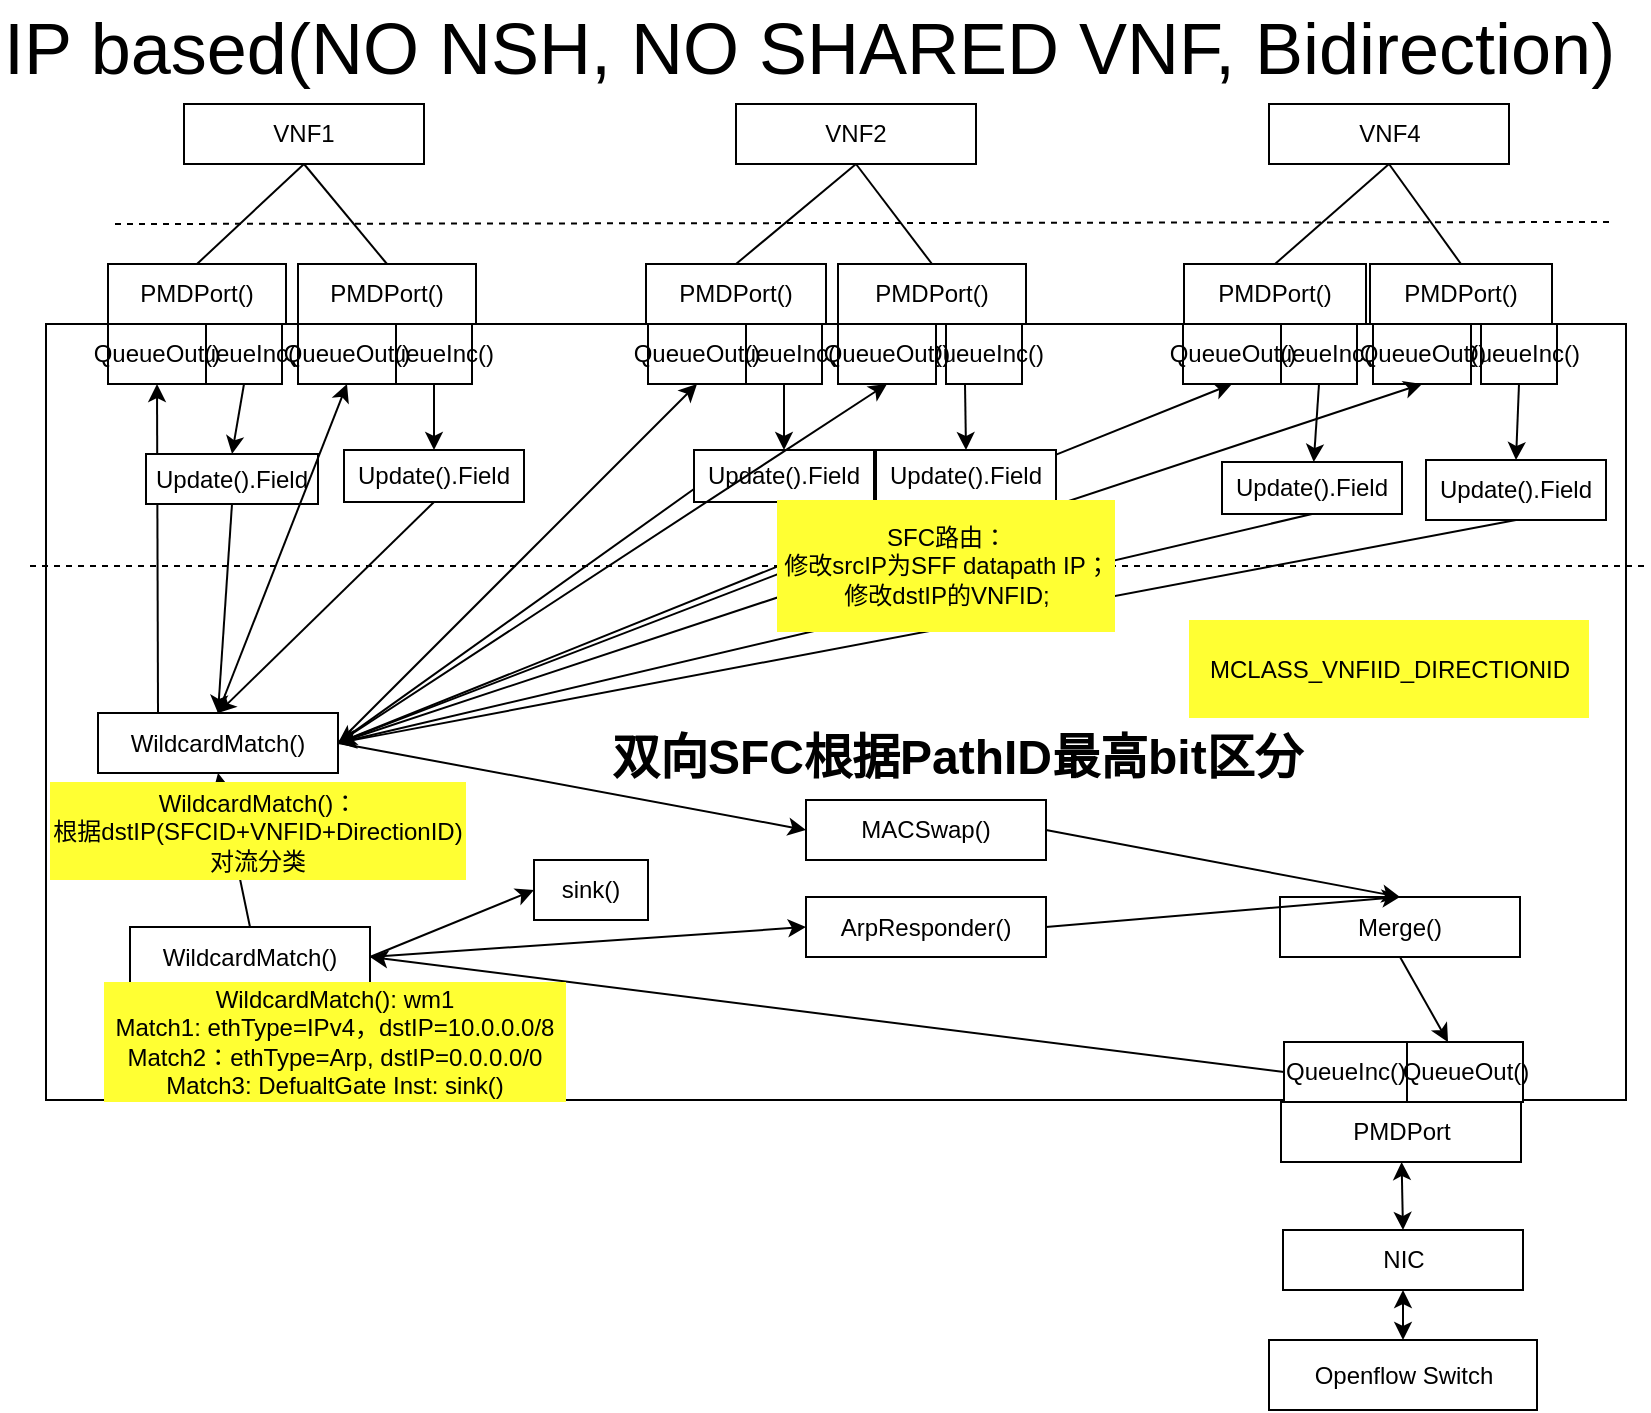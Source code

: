 <mxfile version="10.9.5" type="device"><diagram name="页-1" id="页-1"><mxGraphModel dx="285" dy="612" grid="1" gridSize="10" guides="1" tooltips="1" connect="1" arrows="1" fold="1" page="1" pageScale="1" pageWidth="827" pageHeight="1169" math="0" shadow="0"><root><mxCell id="0"/><mxCell id="1" parent="0"/><mxCell id="xbQShqGJ_ae4azPiM4kQ-2" value="" style="rounded=0;whiteSpace=wrap;html=1;" parent="1" vertex="1"><mxGeometry x="850" y="172" width="790" height="388" as="geometry"/></mxCell><mxCell id="xbQShqGJ_ae4azPiM4kQ-3" value="PMDPort" style="rounded=0;whiteSpace=wrap;html=1;" parent="1" vertex="1"><mxGeometry x="1467.5" y="561" width="120" height="30" as="geometry"/></mxCell><mxCell id="xbQShqGJ_ae4azPiM4kQ-7" value="" style="endArrow=none;dashed=1;html=1;" parent="1" edge="1"><mxGeometry width="50" height="50" relative="1" as="geometry"><mxPoint x="884.5" y="122.0" as="sourcePoint"/><mxPoint x="1634.5" y="121" as="targetPoint"/></mxGeometry></mxCell><mxCell id="xbQShqGJ_ae4azPiM4kQ-8" value="Merge()" style="rounded=0;whiteSpace=wrap;html=1;" parent="1" vertex="1"><mxGeometry x="1467" y="458.5" width="120" height="30" as="geometry"/></mxCell><mxCell id="xbQShqGJ_ae4azPiM4kQ-9" value="" style="endArrow=classic;html=1;exitX=0.5;exitY=1;exitDx=0;exitDy=0;" parent="1" source="xbQShqGJ_ae4azPiM4kQ-8" target="SxuDP65ocKxSVcc3-qog-3" edge="1"><mxGeometry width="50" height="50" relative="1" as="geometry"><mxPoint x="1040.5" y="487.5" as="sourcePoint"/><mxPoint x="1260.5" y="367.5" as="targetPoint"/></mxGeometry></mxCell><mxCell id="xbQShqGJ_ae4azPiM4kQ-10" value="VNF1" style="rounded=0;whiteSpace=wrap;html=1;" parent="1" vertex="1"><mxGeometry x="919" y="62" width="120" height="30" as="geometry"/></mxCell><mxCell id="xbQShqGJ_ae4azPiM4kQ-11" value="VNF2" style="rounded=0;whiteSpace=wrap;html=1;" parent="1" vertex="1"><mxGeometry x="1195" y="62" width="120" height="30" as="geometry"/></mxCell><mxCell id="xbQShqGJ_ae4azPiM4kQ-12" value="PMDPort()" style="rounded=0;whiteSpace=wrap;html=1;" parent="1" vertex="1"><mxGeometry x="881" y="142" width="89" height="30" as="geometry"/></mxCell><mxCell id="xbQShqGJ_ae4azPiM4kQ-13" value="PMDPort()" style="rounded=0;whiteSpace=wrap;html=1;" parent="1" vertex="1"><mxGeometry x="1150" y="142" width="90" height="30" as="geometry"/></mxCell><mxCell id="xbQShqGJ_ae4azPiM4kQ-14" value="" style="endArrow=none;html=1;entryX=0.5;entryY=1;entryDx=0;entryDy=0;exitX=0.5;exitY=0;exitDx=0;exitDy=0;" parent="1" source="xbQShqGJ_ae4azPiM4kQ-12" target="xbQShqGJ_ae4azPiM4kQ-10" edge="1"><mxGeometry width="50" height="50" relative="1" as="geometry"><mxPoint x="1484.929" y="122.286" as="sourcePoint"/><mxPoint x="1484.929" y="32.286" as="targetPoint"/></mxGeometry></mxCell><mxCell id="xbQShqGJ_ae4azPiM4kQ-15" value="" style="endArrow=none;html=1;entryX=0.5;entryY=1;entryDx=0;entryDy=0;exitX=0.5;exitY=0;exitDx=0;exitDy=0;" parent="1" source="xbQShqGJ_ae4azPiM4kQ-13" target="xbQShqGJ_ae4azPiM4kQ-11" edge="1"><mxGeometry width="50" height="50" relative="1" as="geometry"><mxPoint x="905.929" y="122.286" as="sourcePoint"/><mxPoint x="905.929" y="42.286" as="targetPoint"/></mxGeometry></mxCell><mxCell id="xbQShqGJ_ae4azPiM4kQ-16" value="WildcardMatch()" style="rounded=0;whiteSpace=wrap;html=1;" parent="1" vertex="1"><mxGeometry x="876" y="366.5" width="120" height="30" as="geometry"/></mxCell><mxCell id="xbQShqGJ_ae4azPiM4kQ-18" value="" style="endArrow=classic;html=1;entryX=0.5;entryY=1;entryDx=0;entryDy=0;exitX=0.5;exitY=0;exitDx=0;exitDy=0;" parent="1" source="WzTzoTcnBK1GvFxiumAp-3" target="xbQShqGJ_ae4azPiM4kQ-16" edge="1"><mxGeometry width="50" height="50" relative="1" as="geometry"><mxPoint x="1090.5" y="507.5" as="sourcePoint"/><mxPoint x="1140.5" y="457.5" as="targetPoint"/></mxGeometry></mxCell><mxCell id="xbQShqGJ_ae4azPiM4kQ-19" value="" style="endArrow=classic;startArrow=classic;html=1;exitX=0.5;exitY=0;exitDx=0;exitDy=0;" parent="1" source="xbQShqGJ_ae4azPiM4kQ-24" target="xbQShqGJ_ae4azPiM4kQ-3" edge="1"><mxGeometry width="50" height="50" relative="1" as="geometry"><mxPoint x="1258" y="612" as="sourcePoint"/><mxPoint x="1298" y="652" as="targetPoint"/></mxGeometry></mxCell><mxCell id="xbQShqGJ_ae4azPiM4kQ-24" value="NIC" style="rounded=0;whiteSpace=wrap;html=1;" parent="1" vertex="1"><mxGeometry x="1468.5" y="625" width="120" height="30" as="geometry"/></mxCell><mxCell id="xbQShqGJ_ae4azPiM4kQ-28" value="&lt;font style=&quot;font-size: 36px&quot;&gt;IP based(NO NSH, NO SHARED VNF, Bidirection)&lt;/font&gt;" style="text;html=1;resizable=0;points=[];autosize=1;align=left;verticalAlign=top;spacingTop=-4;" parent="1" vertex="1"><mxGeometry x="827" y="10" width="820" height="20" as="geometry"/></mxCell><mxCell id="xbQShqGJ_ae4azPiM4kQ-29" value="VNF4" style="rounded=0;whiteSpace=wrap;html=1;" parent="1" vertex="1"><mxGeometry x="1461.5" y="62" width="120" height="30" as="geometry"/></mxCell><mxCell id="xbQShqGJ_ae4azPiM4kQ-30" value="PMDPort()" style="rounded=0;whiteSpace=wrap;html=1;" parent="1" vertex="1"><mxGeometry x="1419" y="142" width="91" height="30" as="geometry"/></mxCell><mxCell id="xbQShqGJ_ae4azPiM4kQ-31" value="" style="endArrow=none;html=1;entryX=0.5;entryY=1;entryDx=0;entryDy=0;exitX=0.5;exitY=0;exitDx=0;exitDy=0;" parent="1" source="xbQShqGJ_ae4azPiM4kQ-30" target="xbQShqGJ_ae4azPiM4kQ-29" edge="1"><mxGeometry width="50" height="50" relative="1" as="geometry"><mxPoint x="1067.929" y="122.286" as="sourcePoint"/><mxPoint x="1067.929" y="42.286" as="targetPoint"/></mxGeometry></mxCell><mxCell id="xbQShqGJ_ae4azPiM4kQ-33" value="" style="endArrow=classic;html=1;entryX=0.5;entryY=0;entryDx=0;entryDy=0;exitX=0.5;exitY=1;exitDx=0;exitDy=0;" parent="1" source="4j_ySoi2xefJ0Vx3jQaI-48" target="xbQShqGJ_ae4azPiM4kQ-42" edge="1"><mxGeometry width="50" height="50" relative="1" as="geometry"><mxPoint x="1114.5" y="384" as="sourcePoint"/><mxPoint x="1329.786" y="181.429" as="targetPoint"/></mxGeometry></mxCell><mxCell id="xbQShqGJ_ae4azPiM4kQ-34" value="" style="endArrow=classic;html=1;exitX=0.5;exitY=1;exitDx=0;exitDy=0;entryX=1;entryY=0.5;entryDx=0;entryDy=0;" parent="1" source="xbQShqGJ_ae4azPiM4kQ-42" target="xbQShqGJ_ae4azPiM4kQ-16" edge="1"><mxGeometry width="50" height="50" relative="1" as="geometry"><mxPoint x="1329.786" y="181.429" as="sourcePoint"/><mxPoint x="1463.5" y="374" as="targetPoint"/></mxGeometry></mxCell><mxCell id="xbQShqGJ_ae4azPiM4kQ-42" value="Update().Field" style="rounded=0;whiteSpace=wrap;html=1;" parent="1" vertex="1"><mxGeometry x="1540" y="240" width="90" height="30" as="geometry"/></mxCell><mxCell id="xbQShqGJ_ae4azPiM4kQ-44" value="Update().Field&lt;br&gt;" style="rounded=0;whiteSpace=wrap;html=1;" parent="1" vertex="1"><mxGeometry x="999" y="235" width="90" height="26" as="geometry"/></mxCell><mxCell id="xbQShqGJ_ae4azPiM4kQ-46" value="Openflow Switch" style="rounded=0;whiteSpace=wrap;html=1;" parent="1" vertex="1"><mxGeometry x="1461.5" y="680" width="134" height="35" as="geometry"/></mxCell><mxCell id="xbQShqGJ_ae4azPiM4kQ-47" value="" style="endArrow=classic;startArrow=classic;html=1;entryX=0.5;entryY=0;entryDx=0;entryDy=0;exitX=0.5;exitY=1;exitDx=0;exitDy=0;" parent="1" source="xbQShqGJ_ae4azPiM4kQ-24" target="xbQShqGJ_ae4azPiM4kQ-46" edge="1"><mxGeometry width="50" height="50" relative="1" as="geometry"><mxPoint x="1333.5" y="625.5" as="sourcePoint"/><mxPoint x="1268.185" y="572" as="targetPoint"/></mxGeometry></mxCell><mxCell id="TyIz4j9moxtyT0OokztO-3" value="" style="endArrow=none;dashed=1;html=1;" parent="1" edge="1"><mxGeometry width="50" height="50" relative="1" as="geometry"><mxPoint x="842" y="293" as="sourcePoint"/><mxPoint x="1650" y="293" as="targetPoint"/></mxGeometry></mxCell><mxCell id="WzTzoTcnBK1GvFxiumAp-3" value="&lt;span style=&quot;text-align: left ; white-space: nowrap&quot;&gt;WildcardMatch()&lt;/span&gt;" style="rounded=0;whiteSpace=wrap;html=1;" parent="1" vertex="1"><mxGeometry x="892" y="473.5" width="120" height="30" as="geometry"/></mxCell><mxCell id="WzTzoTcnBK1GvFxiumAp-9" value="" style="endArrow=classic;html=1;exitX=0;exitY=0.5;exitDx=0;exitDy=0;entryX=1;entryY=0.5;entryDx=0;entryDy=0;" parent="1" source="SxuDP65ocKxSVcc3-qog-2" target="WzTzoTcnBK1GvFxiumAp-3" edge="1"><mxGeometry width="50" height="50" relative="1" as="geometry"><mxPoint x="1009" y="425.5" as="sourcePoint"/><mxPoint x="1384" y="527.534" as="targetPoint"/></mxGeometry></mxCell><mxCell id="WzTzoTcnBK1GvFxiumAp-10" value="&lt;span style=&quot;text-align: left ; white-space: nowrap&quot;&gt;WildcardMatch(): wm1&lt;br&gt;&lt;/span&gt;&lt;span style=&quot;text-align: left ; white-space: nowrap&quot;&gt;Match1: ethType=IPv4，dstIP=10.0.0.0/8&lt;/span&gt;&lt;span style=&quot;text-align: left ; white-space: nowrap&quot;&gt;&lt;br&gt;Match2：ethType=Arp, dstIP=0.0.0.0/0&lt;br&gt;Match3: DefualtGate Inst: sink()&lt;/span&gt;&lt;span style=&quot;text-align: left ; white-space: nowrap&quot;&gt;&lt;br&gt;&lt;/span&gt;" style="text;html=1;strokeColor=none;fillColor=#FFFF33;align=center;verticalAlign=middle;whiteSpace=wrap;rounded=0;" parent="1" vertex="1"><mxGeometry x="879" y="501" width="231" height="60" as="geometry"/></mxCell><mxCell id="WzTzoTcnBK1GvFxiumAp-11" value="ArpResponder()" style="rounded=0;whiteSpace=wrap;html=1;" parent="1" vertex="1"><mxGeometry x="1230" y="458.5" width="120" height="30" as="geometry"/></mxCell><mxCell id="WzTzoTcnBK1GvFxiumAp-12" value="" style="endArrow=classic;html=1;entryX=0;entryY=0.5;entryDx=0;entryDy=0;exitX=1;exitY=0.5;exitDx=0;exitDy=0;" parent="1" source="WzTzoTcnBK1GvFxiumAp-3" target="WzTzoTcnBK1GvFxiumAp-11" edge="1"><mxGeometry width="50" height="50" relative="1" as="geometry"><mxPoint x="962" y="483.5" as="sourcePoint"/><mxPoint x="962" y="337.5" as="targetPoint"/></mxGeometry></mxCell><mxCell id="WzTzoTcnBK1GvFxiumAp-14" value="" style="endArrow=classic;html=1;entryX=0.5;entryY=1;entryDx=0;entryDy=0;exitX=0.25;exitY=0;exitDx=0;exitDy=0;" parent="1" source="xbQShqGJ_ae4azPiM4kQ-16" target="4j_ySoi2xefJ0Vx3jQaI-4" edge="1"><mxGeometry width="50" height="50" relative="1" as="geometry"><mxPoint x="906" y="296" as="sourcePoint"/><mxPoint x="965" y="481" as="targetPoint"/></mxGeometry></mxCell><mxCell id="WzTzoTcnBK1GvFxiumAp-15" value="" style="endArrow=classic;html=1;entryX=0.5;entryY=0;entryDx=0;entryDy=0;exitX=0.5;exitY=1;exitDx=0;exitDy=0;" parent="1" source="4j_ySoi2xefJ0Vx3jQaI-7" target="xbQShqGJ_ae4azPiM4kQ-44" edge="1"><mxGeometry width="50" height="50" relative="1" as="geometry"><mxPoint x="956" y="167" as="sourcePoint"/><mxPoint x="935" y="182" as="targetPoint"/></mxGeometry></mxCell><mxCell id="WzTzoTcnBK1GvFxiumAp-16" value="" style="endArrow=classic;html=1;entryX=0.5;entryY=0;entryDx=0;entryDy=0;exitX=0.5;exitY=1;exitDx=0;exitDy=0;" parent="1" source="xbQShqGJ_ae4azPiM4kQ-44" target="xbQShqGJ_ae4azPiM4kQ-16" edge="1"><mxGeometry width="50" height="50" relative="1" as="geometry"><mxPoint x="965" y="177" as="sourcePoint"/><mxPoint x="980" y="217" as="targetPoint"/></mxGeometry></mxCell><mxCell id="WzTzoTcnBK1GvFxiumAp-24" value="" style="endArrow=classic;html=1;exitX=1;exitY=0.5;exitDx=0;exitDy=0;entryX=0.5;entryY=1;entryDx=0;entryDy=0;" parent="1" source="xbQShqGJ_ae4azPiM4kQ-16" target="4j_ySoi2xefJ0Vx3jQaI-47" edge="1"><mxGeometry width="50" height="50" relative="1" as="geometry"><mxPoint x="995" y="451" as="sourcePoint"/><mxPoint x="1076" y="182" as="targetPoint"/></mxGeometry></mxCell><mxCell id="WzTzoTcnBK1GvFxiumAp-25" value="" style="endArrow=classic;html=1;entryX=0.5;entryY=0;entryDx=0;entryDy=0;exitX=1;exitY=0.5;exitDx=0;exitDy=0;" parent="1" source="GFypXy9sZIKmfr_ngxhM-4" target="xbQShqGJ_ae4azPiM4kQ-8" edge="1"><mxGeometry width="50" height="50" relative="1" as="geometry"><mxPoint x="931" y="376.5" as="sourcePoint"/><mxPoint x="931" y="107.5" as="targetPoint"/></mxGeometry></mxCell><mxCell id="7NcUU4QF5oZ-_NwRikhZ-2" value="" style="endArrow=classic;html=1;entryX=0.5;entryY=0;entryDx=0;entryDy=0;exitX=1;exitY=0.5;exitDx=0;exitDy=0;" parent="1" source="WzTzoTcnBK1GvFxiumAp-11" target="xbQShqGJ_ae4azPiM4kQ-8" edge="1"><mxGeometry width="50" height="50" relative="1" as="geometry"><mxPoint x="1022" y="499" as="sourcePoint"/><mxPoint x="1048" y="470" as="targetPoint"/></mxGeometry></mxCell><mxCell id="7NcUU4QF5oZ-_NwRikhZ-3" value="sink()" style="rounded=0;whiteSpace=wrap;html=1;" parent="1" vertex="1"><mxGeometry x="1094" y="440" width="57" height="30" as="geometry"/></mxCell><mxCell id="7NcUU4QF5oZ-_NwRikhZ-4" value="" style="endArrow=classic;html=1;entryX=0;entryY=0.5;entryDx=0;entryDy=0;exitX=1;exitY=0.5;exitDx=0;exitDy=0;" parent="1" source="WzTzoTcnBK1GvFxiumAp-3" target="7NcUU4QF5oZ-_NwRikhZ-3" edge="1"><mxGeometry width="50" height="50" relative="1" as="geometry"><mxPoint x="1020" y="483" as="sourcePoint"/><mxPoint x="1080" y="485" as="targetPoint"/></mxGeometry></mxCell><mxCell id="4j_ySoi2xefJ0Vx3jQaI-3" value="QueueInc()" style="rounded=0;whiteSpace=wrap;html=1;" parent="1" vertex="1"><mxGeometry x="930" y="172" width="38" height="30" as="geometry"/></mxCell><mxCell id="4j_ySoi2xefJ0Vx3jQaI-4" value="QueueOut()" style="rounded=0;whiteSpace=wrap;html=1;" parent="1" vertex="1"><mxGeometry x="881" y="172" width="49" height="30" as="geometry"/></mxCell><mxCell id="4j_ySoi2xefJ0Vx3jQaI-5" value="PMDPort()" style="rounded=0;whiteSpace=wrap;html=1;" parent="1" vertex="1"><mxGeometry x="976" y="142" width="89" height="30" as="geometry"/></mxCell><mxCell id="4j_ySoi2xefJ0Vx3jQaI-6" value="" style="endArrow=none;html=1;entryX=0.5;entryY=1;entryDx=0;entryDy=0;exitX=0.5;exitY=0;exitDx=0;exitDy=0;" parent="1" source="4j_ySoi2xefJ0Vx3jQaI-5" target="xbQShqGJ_ae4azPiM4kQ-10" edge="1"><mxGeometry width="50" height="50" relative="1" as="geometry"><mxPoint x="936" y="152" as="sourcePoint"/><mxPoint x="989" y="102" as="targetPoint"/></mxGeometry></mxCell><mxCell id="4j_ySoi2xefJ0Vx3jQaI-7" value="QueueInc()" style="rounded=0;whiteSpace=wrap;html=1;" parent="1" vertex="1"><mxGeometry x="1025" y="172" width="38" height="30" as="geometry"/></mxCell><mxCell id="4j_ySoi2xefJ0Vx3jQaI-8" value="QueueOut()" style="rounded=0;whiteSpace=wrap;html=1;" parent="1" vertex="1"><mxGeometry x="976" y="172" width="49" height="30" as="geometry"/></mxCell><mxCell id="4j_ySoi2xefJ0Vx3jQaI-9" value="Update().Field" style="rounded=0;whiteSpace=wrap;html=1;" parent="1" vertex="1"><mxGeometry x="900" y="237" width="86" height="25" as="geometry"/></mxCell><mxCell id="4j_ySoi2xefJ0Vx3jQaI-10" value="" style="endArrow=classic;html=1;entryX=0.5;entryY=0;entryDx=0;entryDy=0;exitX=0.5;exitY=1;exitDx=0;exitDy=0;" parent="1" source="4j_ySoi2xefJ0Vx3jQaI-3" target="4j_ySoi2xefJ0Vx3jQaI-9" edge="1"><mxGeometry width="50" height="50" relative="1" as="geometry"><mxPoint x="790" y="235" as="sourcePoint"/><mxPoint x="916" y="212" as="targetPoint"/></mxGeometry></mxCell><mxCell id="4j_ySoi2xefJ0Vx3jQaI-11" value="" style="endArrow=classic;html=1;exitX=0.5;exitY=1;exitDx=0;exitDy=0;entryX=0.5;entryY=0;entryDx=0;entryDy=0;" parent="1" source="4j_ySoi2xefJ0Vx3jQaI-9" target="xbQShqGJ_ae4azPiM4kQ-16" edge="1"><mxGeometry width="50" height="50" relative="1" as="geometry"><mxPoint x="974" y="245" as="sourcePoint"/><mxPoint x="810" y="248" as="targetPoint"/></mxGeometry></mxCell><mxCell id="4j_ySoi2xefJ0Vx3jQaI-12" value="" style="endArrow=classic;html=1;entryX=0.5;entryY=1;entryDx=0;entryDy=0;exitX=0.5;exitY=0;exitDx=0;exitDy=0;" parent="1" source="xbQShqGJ_ae4azPiM4kQ-16" target="4j_ySoi2xefJ0Vx3jQaI-8" edge="1"><mxGeometry width="50" height="50" relative="1" as="geometry"><mxPoint x="979" y="296" as="sourcePoint"/><mxPoint x="940" y="341" as="targetPoint"/></mxGeometry></mxCell><mxCell id="4j_ySoi2xefJ0Vx3jQaI-14" value="Update().Field&lt;br&gt;" style="rounded=0;whiteSpace=wrap;html=1;" parent="1" vertex="1"><mxGeometry x="1265" y="235" width="90" height="26" as="geometry"/></mxCell><mxCell id="4j_ySoi2xefJ0Vx3jQaI-15" value="QueueInc()" style="rounded=0;whiteSpace=wrap;html=1;" parent="1" vertex="1"><mxGeometry x="1200" y="172" width="38" height="30" as="geometry"/></mxCell><mxCell id="4j_ySoi2xefJ0Vx3jQaI-16" value="QueueOut()" style="rounded=0;whiteSpace=wrap;html=1;" parent="1" vertex="1"><mxGeometry x="1151" y="172" width="49" height="30" as="geometry"/></mxCell><mxCell id="4j_ySoi2xefJ0Vx3jQaI-17" value="QueueInc()" style="rounded=0;whiteSpace=wrap;html=1;" parent="1" vertex="1"><mxGeometry x="1300" y="172" width="38" height="30" as="geometry"/></mxCell><mxCell id="4j_ySoi2xefJ0Vx3jQaI-18" value="QueueOut()" style="rounded=0;whiteSpace=wrap;html=1;" parent="1" vertex="1"><mxGeometry x="1246" y="172" width="49" height="30" as="geometry"/></mxCell><mxCell id="4j_ySoi2xefJ0Vx3jQaI-19" value="Update().Field&lt;br&gt;" style="rounded=0;whiteSpace=wrap;html=1;" parent="1" vertex="1"><mxGeometry x="1174" y="235" width="90" height="26" as="geometry"/></mxCell><mxCell id="4j_ySoi2xefJ0Vx3jQaI-20" value="PMDPort()" style="rounded=0;whiteSpace=wrap;html=1;" parent="1" vertex="1"><mxGeometry x="1246" y="142" width="94" height="30" as="geometry"/></mxCell><mxCell id="4j_ySoi2xefJ0Vx3jQaI-21" value="" style="endArrow=none;html=1;entryX=0.5;entryY=1;entryDx=0;entryDy=0;exitX=0.5;exitY=0;exitDx=0;exitDy=0;" parent="1" source="4j_ySoi2xefJ0Vx3jQaI-20" target="xbQShqGJ_ae4azPiM4kQ-11" edge="1"><mxGeometry width="50" height="50" relative="1" as="geometry"><mxPoint x="1205" y="152" as="sourcePoint"/><mxPoint x="1265" y="102" as="targetPoint"/></mxGeometry></mxCell><mxCell id="4j_ySoi2xefJ0Vx3jQaI-22" value="" style="endArrow=classic;html=1;entryX=0.5;entryY=1;entryDx=0;entryDy=0;exitX=1;exitY=0.5;exitDx=0;exitDy=0;" parent="1" source="xbQShqGJ_ae4azPiM4kQ-16" target="4j_ySoi2xefJ0Vx3jQaI-16" edge="1"><mxGeometry width="50" height="50" relative="1" as="geometry"><mxPoint x="1000" y="330" as="sourcePoint"/><mxPoint x="916" y="212" as="targetPoint"/></mxGeometry></mxCell><mxCell id="4j_ySoi2xefJ0Vx3jQaI-23" value="" style="endArrow=classic;html=1;entryX=0.5;entryY=1;entryDx=0;entryDy=0;exitX=1;exitY=0.5;exitDx=0;exitDy=0;" parent="1" source="xbQShqGJ_ae4azPiM4kQ-16" target="4j_ySoi2xefJ0Vx3jQaI-18" edge="1"><mxGeometry width="50" height="50" relative="1" as="geometry"><mxPoint x="1000" y="330" as="sourcePoint"/><mxPoint x="1186" y="212" as="targetPoint"/></mxGeometry></mxCell><mxCell id="4j_ySoi2xefJ0Vx3jQaI-25" value="" style="endArrow=classic;html=1;entryX=0.5;entryY=0;entryDx=0;entryDy=0;exitX=0.5;exitY=1;exitDx=0;exitDy=0;" parent="1" source="4j_ySoi2xefJ0Vx3jQaI-15" target="4j_ySoi2xefJ0Vx3jQaI-19" edge="1"><mxGeometry width="50" height="50" relative="1" as="geometry"><mxPoint x="1010" y="340" as="sourcePoint"/><mxPoint x="1186" y="212" as="targetPoint"/></mxGeometry></mxCell><mxCell id="4j_ySoi2xefJ0Vx3jQaI-26" value="" style="endArrow=classic;html=1;exitX=0.5;exitY=1;exitDx=0;exitDy=0;entryX=1;entryY=0.5;entryDx=0;entryDy=0;" parent="1" source="4j_ySoi2xefJ0Vx3jQaI-14" target="xbQShqGJ_ae4azPiM4kQ-16" edge="1"><mxGeometry width="50" height="50" relative="1" as="geometry"><mxPoint x="1229" y="212" as="sourcePoint"/><mxPoint x="1000" y="330" as="targetPoint"/></mxGeometry></mxCell><mxCell id="4j_ySoi2xefJ0Vx3jQaI-27" value="" style="endArrow=classic;html=1;exitX=0.25;exitY=1;exitDx=0;exitDy=0;entryX=0.5;entryY=0;entryDx=0;entryDy=0;" parent="1" source="4j_ySoi2xefJ0Vx3jQaI-17" target="4j_ySoi2xefJ0Vx3jQaI-14" edge="1"><mxGeometry width="50" height="50" relative="1" as="geometry"><mxPoint x="1324" y="271" as="sourcePoint"/><mxPoint x="1010" y="340" as="targetPoint"/></mxGeometry></mxCell><mxCell id="4j_ySoi2xefJ0Vx3jQaI-28" value="" style="endArrow=classic;html=1;entryX=1;entryY=0.5;entryDx=0;entryDy=0;exitX=0;exitY=0.75;exitDx=0;exitDy=0;" parent="1" source="4j_ySoi2xefJ0Vx3jQaI-19" target="xbQShqGJ_ae4azPiM4kQ-16" edge="1"><mxGeometry width="50" height="50" relative="1" as="geometry"><mxPoint x="1229" y="212" as="sourcePoint"/><mxPoint x="1229" y="245" as="targetPoint"/></mxGeometry></mxCell><mxCell id="4j_ySoi2xefJ0Vx3jQaI-34" value="PMDPort()" style="rounded=0;whiteSpace=wrap;html=1;" parent="1" vertex="1"><mxGeometry x="1512" y="142" width="91" height="30" as="geometry"/></mxCell><mxCell id="4j_ySoi2xefJ0Vx3jQaI-35" value="" style="endArrow=none;html=1;entryX=0.5;entryY=1;entryDx=0;entryDy=0;exitX=0.5;exitY=0;exitDx=0;exitDy=0;" parent="1" source="4j_ySoi2xefJ0Vx3jQaI-34" target="xbQShqGJ_ae4azPiM4kQ-29" edge="1"><mxGeometry width="50" height="50" relative="1" as="geometry"><mxPoint x="1459" y="154" as="sourcePoint"/><mxPoint x="1532" y="102" as="targetPoint"/></mxGeometry></mxCell><mxCell id="4j_ySoi2xefJ0Vx3jQaI-46" value="QueueInc()" style="rounded=0;whiteSpace=wrap;html=1;" parent="1" vertex="1"><mxGeometry x="1467.5" y="172" width="38" height="30" as="geometry"/></mxCell><mxCell id="4j_ySoi2xefJ0Vx3jQaI-47" value="QueueOut()" style="rounded=0;whiteSpace=wrap;html=1;" parent="1" vertex="1"><mxGeometry x="1418.5" y="172" width="49" height="30" as="geometry"/></mxCell><mxCell id="4j_ySoi2xefJ0Vx3jQaI-48" value="QueueInc()" style="rounded=0;whiteSpace=wrap;html=1;" parent="1" vertex="1"><mxGeometry x="1567.5" y="172" width="38" height="30" as="geometry"/></mxCell><mxCell id="4j_ySoi2xefJ0Vx3jQaI-49" value="QueueOut()" style="rounded=0;whiteSpace=wrap;html=1;" parent="1" vertex="1"><mxGeometry x="1513.5" y="172" width="49" height="30" as="geometry"/></mxCell><mxCell id="4j_ySoi2xefJ0Vx3jQaI-50" value="Update().Field&lt;br&gt;" style="rounded=0;whiteSpace=wrap;html=1;" parent="1" vertex="1"><mxGeometry x="1438" y="241" width="90" height="26" as="geometry"/></mxCell><mxCell id="4j_ySoi2xefJ0Vx3jQaI-51" value="" style="endArrow=classic;html=1;exitX=0.5;exitY=1;exitDx=0;exitDy=0;" parent="1" source="4j_ySoi2xefJ0Vx3jQaI-46" target="4j_ySoi2xefJ0Vx3jQaI-50" edge="1"><mxGeometry width="50" height="50" relative="1" as="geometry"><mxPoint x="1604" y="214" as="sourcePoint"/><mxPoint x="1595" y="245" as="targetPoint"/></mxGeometry></mxCell><mxCell id="4j_ySoi2xefJ0Vx3jQaI-53" value="" style="endArrow=classic;html=1;entryX=0.5;entryY=1;entryDx=0;entryDy=0;exitX=1;exitY=0.5;exitDx=0;exitDy=0;" parent="1" source="xbQShqGJ_ae4azPiM4kQ-16" target="4j_ySoi2xefJ0Vx3jQaI-49" edge="1"><mxGeometry width="50" height="50" relative="1" as="geometry"><mxPoint x="1000" y="320" as="sourcePoint"/><mxPoint x="1460" y="214" as="targetPoint"/></mxGeometry></mxCell><mxCell id="ZzctyIXhdBHxIxXQTnyO-2" value="" style="endArrow=classic;html=1;exitX=0.5;exitY=1;exitDx=0;exitDy=0;entryX=1;entryY=0.5;entryDx=0;entryDy=0;" parent="1" source="4j_ySoi2xefJ0Vx3jQaI-50" target="xbQShqGJ_ae4azPiM4kQ-16" edge="1"><mxGeometry width="50" height="50" relative="1" as="geometry"><mxPoint x="1488" y="267" as="sourcePoint"/><mxPoint x="996" y="329" as="targetPoint"/></mxGeometry></mxCell><mxCell id="P9kaxmHVW1OdvHgXjvjY-2" value="&lt;font style=&quot;font-size: 24px&quot;&gt;&lt;b&gt;双向SFC根据PathID最高bit区分&lt;/b&gt;&lt;/font&gt;" style="text;html=1;resizable=0;points=[];autosize=1;align=left;verticalAlign=top;spacingTop=-4;" parent="1" vertex="1"><mxGeometry x="1131" y="371.5" width="360" height="20" as="geometry"/></mxCell><mxCell id="WzTzoTcnBK1GvFxiumAp-19" value="SFC路由：&lt;br&gt;修改srcIP为SFF datapath IP；&lt;br&gt;修改dstIP的VNFID;" style="text;html=1;strokeColor=none;fillColor=#FFFF33;align=center;verticalAlign=middle;whiteSpace=wrap;rounded=0;" parent="1" vertex="1"><mxGeometry x="1215.5" y="260" width="169" height="66" as="geometry"/></mxCell><mxCell id="GFypXy9sZIKmfr_ngxhM-4" value="MACSwap()" style="rounded=0;whiteSpace=wrap;html=1;" parent="1" vertex="1"><mxGeometry x="1230" y="410" width="120" height="30" as="geometry"/></mxCell><mxCell id="GFypXy9sZIKmfr_ngxhM-5" value="" style="endArrow=classic;html=1;entryX=0;entryY=0.5;entryDx=0;entryDy=0;exitX=1;exitY=0.5;exitDx=0;exitDy=0;" parent="1" source="xbQShqGJ_ae4azPiM4kQ-16" target="GFypXy9sZIKmfr_ngxhM-4" edge="1"><mxGeometry width="50" height="50" relative="1" as="geometry"><mxPoint x="996" y="382" as="sourcePoint"/><mxPoint x="1467" y="501" as="targetPoint"/></mxGeometry></mxCell><mxCell id="xbQShqGJ_ae4azPiM4kQ-17" value="WildcardMatch()：&lt;br&gt;根据dstIP(SFCID+VNFID+DirectionID)对流分类" style="text;html=1;strokeColor=none;fillColor=#FFFF33;align=center;verticalAlign=middle;whiteSpace=wrap;rounded=0;" parent="1" vertex="1"><mxGeometry x="852" y="401" width="208" height="49" as="geometry"/></mxCell><mxCell id="SxuDP65ocKxSVcc3-qog-2" value="QueueInc()" style="rounded=0;whiteSpace=wrap;html=1;" parent="1" vertex="1"><mxGeometry x="1469" y="531" width="62" height="30" as="geometry"/></mxCell><mxCell id="SxuDP65ocKxSVcc3-qog-3" value="QueueOut()" style="rounded=0;whiteSpace=wrap;html=1;" parent="1" vertex="1"><mxGeometry x="1530.5" y="531" width="58" height="30" as="geometry"/></mxCell><mxCell id="SxuDP65ocKxSVcc3-qog-4" value="MCLASS_VNFIID_DIRECTIONID" style="text;html=1;strokeColor=none;fillColor=#FFFF33;align=center;verticalAlign=middle;whiteSpace=wrap;rounded=0;" parent="1" vertex="1"><mxGeometry x="1421.5" y="320" width="200" height="49" as="geometry"/></mxCell><mxCell id="2" value="连接线" parent="0"/></root></mxGraphModel></diagram></mxfile>